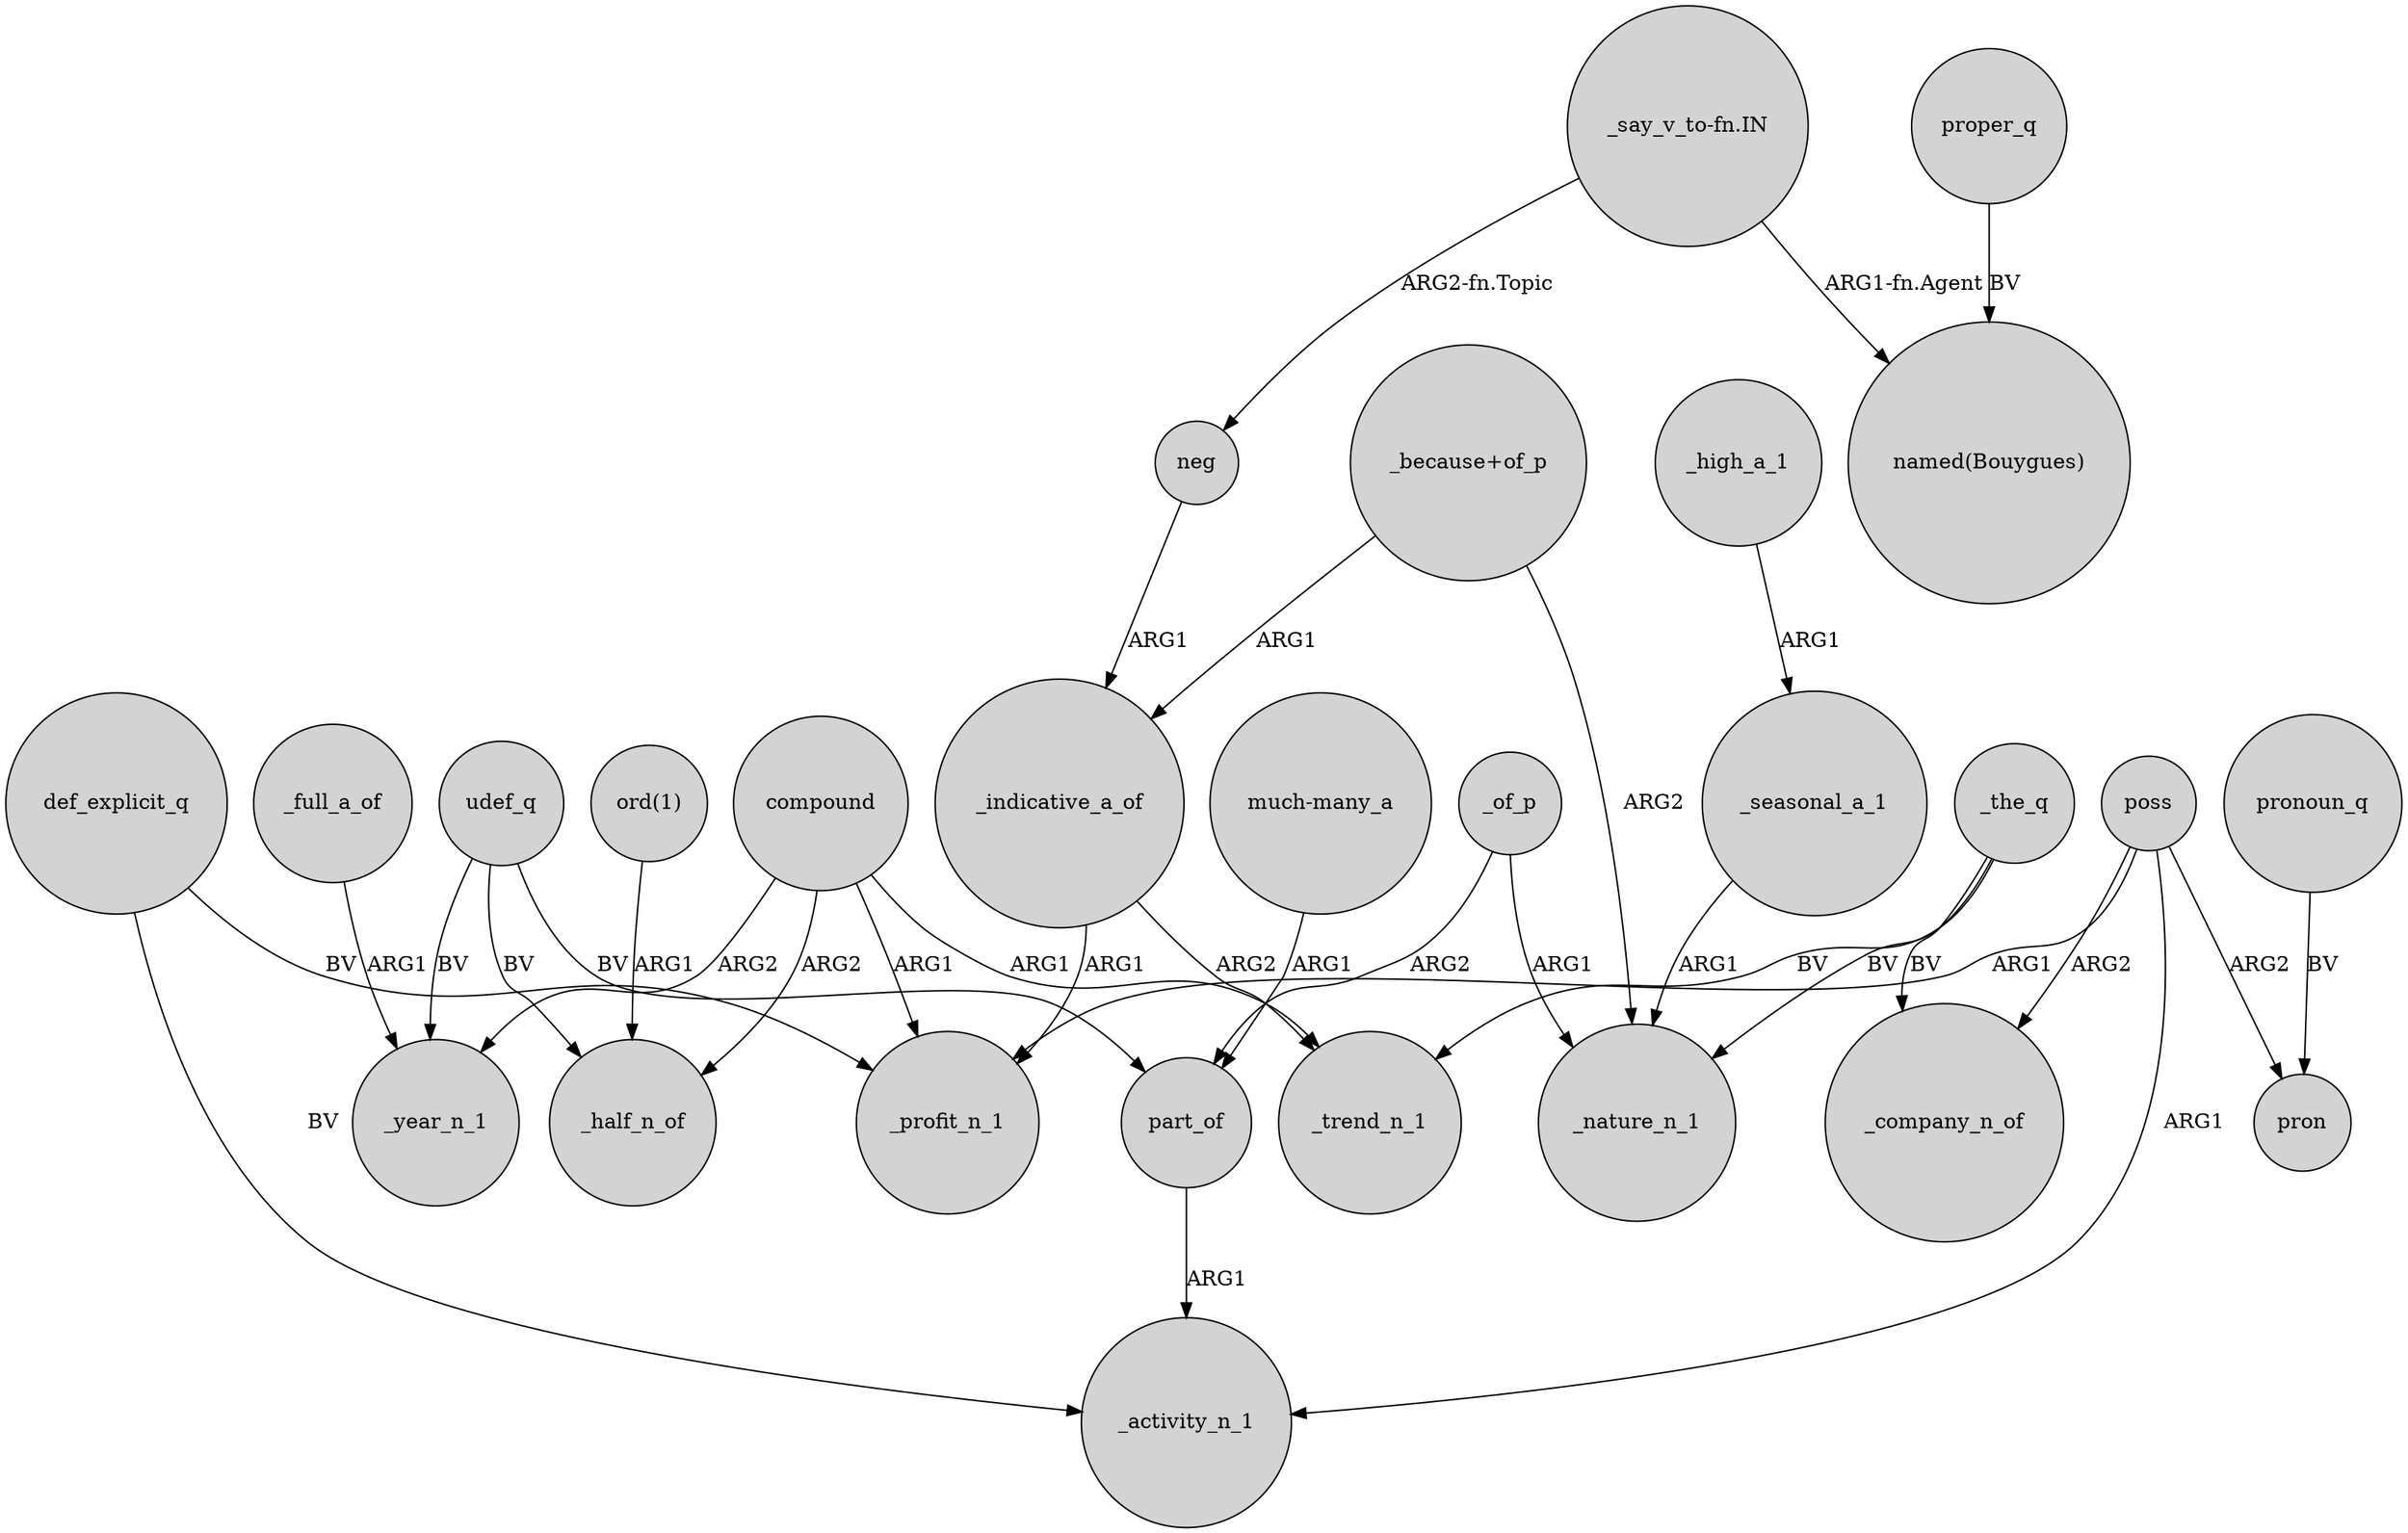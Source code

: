 digraph {
	node [shape=circle style=filled]
	_indicative_a_of -> _trend_n_1 [label=ARG2]
	"_say_v_to-fn.IN" -> "named(Bouygues)" [label="ARG1-fn.Agent"]
	def_explicit_q -> _profit_n_1 [label=BV]
	udef_q -> part_of [label=BV]
	poss -> pron [label=ARG2]
	"_because+of_p" -> _indicative_a_of [label=ARG1]
	proper_q -> "named(Bouygues)" [label=BV]
	neg -> _indicative_a_of [label=ARG1]
	"much-many_a" -> part_of [label=ARG1]
	def_explicit_q -> _activity_n_1 [label=BV]
	_of_p -> _nature_n_1 [label=ARG1]
	part_of -> _activity_n_1 [label=ARG1]
	compound -> _profit_n_1 [label=ARG1]
	udef_q -> _half_n_of [label=BV]
	"_because+of_p" -> _nature_n_1 [label=ARG2]
	_the_q -> _company_n_of [label=BV]
	_of_p -> part_of [label=ARG2]
	pronoun_q -> pron [label=BV]
	compound -> _trend_n_1 [label=ARG1]
	"ord(1)" -> _half_n_of [label=ARG1]
	_the_q -> _trend_n_1 [label=BV]
	poss -> _activity_n_1 [label=ARG1]
	_the_q -> _nature_n_1 [label=BV]
	_full_a_of -> _year_n_1 [label=ARG1]
	_indicative_a_of -> _profit_n_1 [label=ARG1]
	_seasonal_a_1 -> _nature_n_1 [label=ARG1]
	"_say_v_to-fn.IN" -> neg [label="ARG2-fn.Topic"]
	udef_q -> _year_n_1 [label=BV]
	poss -> _profit_n_1 [label=ARG1]
	poss -> _company_n_of [label=ARG2]
	compound -> _half_n_of [label=ARG2]
	compound -> _year_n_1 [label=ARG2]
	_high_a_1 -> _seasonal_a_1 [label=ARG1]
}
